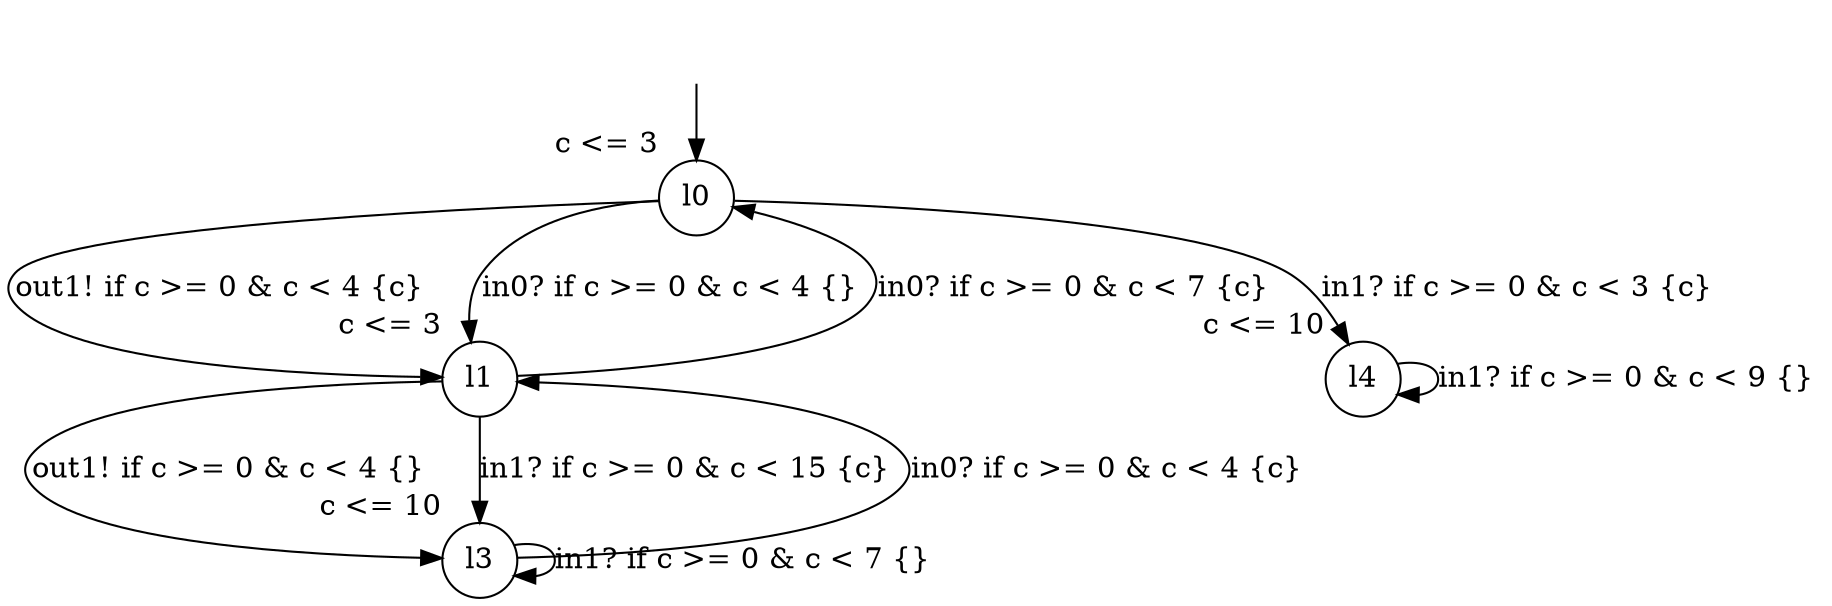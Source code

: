 digraph g {
__start0 [label="" shape="none"];
l0 [shape="circle" margin=0 label="l0", xlabel="c <= 3"];
l1 [shape="circle" margin=0 label="l1", xlabel="c <= 3"];
l3 [shape="circle" margin=0 label="l3", xlabel="c <= 10"];
l4 [shape="circle" margin=0 label="l4", xlabel="c <= 10"];
l0 -> l4 [label="in1? if c >= 0 & c < 3 {c} "];
l0 -> l1 [label="out1! if c >= 0 & c < 4 {c} "];
l0 -> l1 [label="in0? if c >= 0 & c < 4 {} "];
l1 -> l0 [label="in0? if c >= 0 & c < 7 {c} "];
l1 -> l3 [label="out1! if c >= 0 & c < 4 {} "];
l1 -> l3 [label="in1? if c >= 0 & c < 15 {c} "];
l3 -> l1 [label="in0? if c >= 0 & c < 4 {c} "];
l3 -> l3 [label="in1? if c >= 0 & c < 7 {} "];
l4 -> l4 [label="in1? if c >= 0 & c < 9 {} "];
__start0 -> l0;
}
